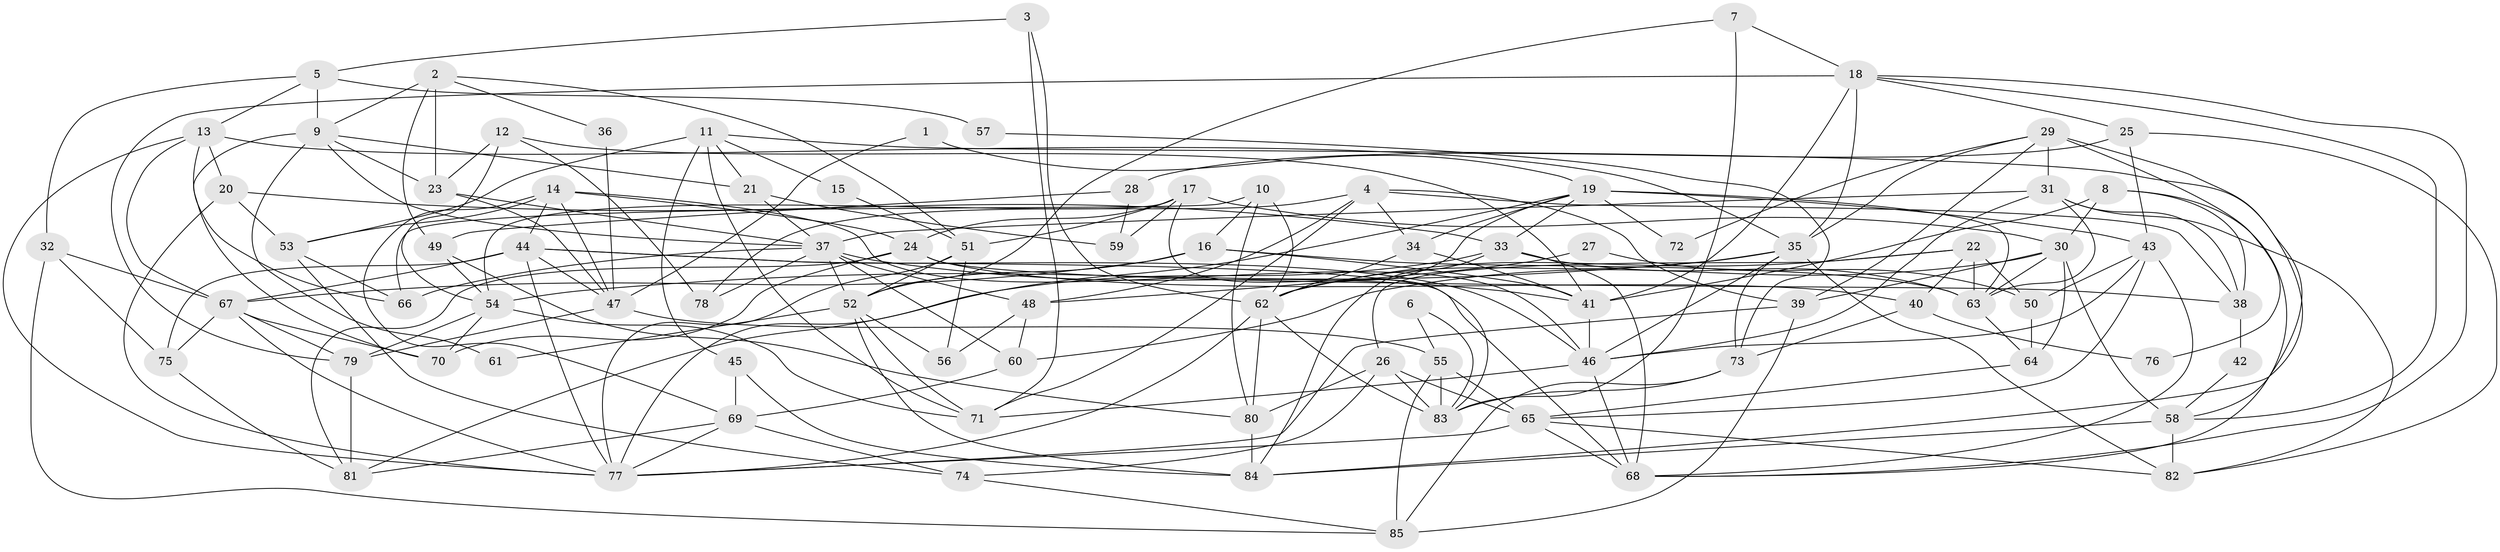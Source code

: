 // original degree distribution, {2: 0.15, 3: 0.22142857142857142, 5: 0.17857142857142858, 4: 0.3142857142857143, 6: 0.07857142857142857, 7: 0.04285714285714286, 8: 0.014285714285714285}
// Generated by graph-tools (version 1.1) at 2025/37/03/04/25 23:37:02]
// undirected, 85 vertices, 215 edges
graph export_dot {
  node [color=gray90,style=filled];
  1;
  2;
  3;
  4;
  5;
  6;
  7;
  8;
  9;
  10;
  11;
  12;
  13;
  14;
  15;
  16;
  17;
  18;
  19;
  20;
  21;
  22;
  23;
  24;
  25;
  26;
  27;
  28;
  29;
  30;
  31;
  32;
  33;
  34;
  35;
  36;
  37;
  38;
  39;
  40;
  41;
  42;
  43;
  44;
  45;
  46;
  47;
  48;
  49;
  50;
  51;
  52;
  53;
  54;
  55;
  56;
  57;
  58;
  59;
  60;
  61;
  62;
  63;
  64;
  65;
  66;
  67;
  68;
  69;
  70;
  71;
  72;
  73;
  74;
  75;
  76;
  77;
  78;
  79;
  80;
  81;
  82;
  83;
  84;
  85;
  1 -- 19 [weight=1.0];
  1 -- 47 [weight=1.0];
  2 -- 9 [weight=1.0];
  2 -- 23 [weight=1.0];
  2 -- 36 [weight=1.0];
  2 -- 49 [weight=1.0];
  2 -- 51 [weight=1.0];
  3 -- 5 [weight=1.0];
  3 -- 62 [weight=1.0];
  3 -- 71 [weight=1.0];
  4 -- 34 [weight=1.0];
  4 -- 38 [weight=1.0];
  4 -- 39 [weight=1.0];
  4 -- 48 [weight=1.0];
  4 -- 71 [weight=1.0];
  4 -- 78 [weight=1.0];
  5 -- 9 [weight=1.0];
  5 -- 13 [weight=1.0];
  5 -- 32 [weight=1.0];
  5 -- 57 [weight=1.0];
  6 -- 55 [weight=1.0];
  6 -- 83 [weight=1.0];
  7 -- 18 [weight=1.0];
  7 -- 52 [weight=1.0];
  7 -- 83 [weight=1.0];
  8 -- 30 [weight=1.0];
  8 -- 38 [weight=1.0];
  8 -- 41 [weight=1.0];
  8 -- 68 [weight=1.0];
  9 -- 21 [weight=1.0];
  9 -- 23 [weight=1.0];
  9 -- 37 [weight=1.0];
  9 -- 61 [weight=1.0];
  9 -- 70 [weight=1.0];
  10 -- 16 [weight=1.0];
  10 -- 62 [weight=1.0];
  10 -- 66 [weight=1.0];
  10 -- 80 [weight=1.0];
  11 -- 15 [weight=1.0];
  11 -- 21 [weight=1.0];
  11 -- 45 [weight=1.0];
  11 -- 53 [weight=2.0];
  11 -- 58 [weight=1.0];
  11 -- 71 [weight=1.0];
  12 -- 23 [weight=1.0];
  12 -- 41 [weight=1.0];
  12 -- 54 [weight=1.0];
  12 -- 78 [weight=1.0];
  13 -- 20 [weight=1.0];
  13 -- 35 [weight=1.0];
  13 -- 66 [weight=1.0];
  13 -- 67 [weight=1.0];
  13 -- 77 [weight=1.0];
  14 -- 24 [weight=1.0];
  14 -- 44 [weight=1.0];
  14 -- 46 [weight=1.0];
  14 -- 47 [weight=1.0];
  14 -- 53 [weight=1.0];
  14 -- 69 [weight=1.0];
  15 -- 51 [weight=1.0];
  16 -- 41 [weight=1.0];
  16 -- 52 [weight=1.0];
  16 -- 63 [weight=1.0];
  16 -- 67 [weight=1.0];
  17 -- 24 [weight=1.0];
  17 -- 30 [weight=1.0];
  17 -- 51 [weight=1.0];
  17 -- 54 [weight=1.0];
  17 -- 59 [weight=1.0];
  17 -- 83 [weight=1.0];
  18 -- 25 [weight=1.0];
  18 -- 35 [weight=1.0];
  18 -- 41 [weight=1.0];
  18 -- 58 [weight=1.0];
  18 -- 68 [weight=1.0];
  18 -- 79 [weight=1.0];
  19 -- 33 [weight=1.0];
  19 -- 34 [weight=1.0];
  19 -- 43 [weight=1.0];
  19 -- 62 [weight=1.0];
  19 -- 63 [weight=1.0];
  19 -- 72 [weight=1.0];
  19 -- 77 [weight=1.0];
  20 -- 33 [weight=1.0];
  20 -- 53 [weight=1.0];
  20 -- 77 [weight=1.0];
  21 -- 37 [weight=1.0];
  21 -- 59 [weight=1.0];
  22 -- 26 [weight=1.0];
  22 -- 40 [weight=1.0];
  22 -- 50 [weight=1.0];
  22 -- 62 [weight=1.0];
  22 -- 63 [weight=2.0];
  23 -- 37 [weight=1.0];
  23 -- 47 [weight=1.0];
  24 -- 38 [weight=2.0];
  24 -- 40 [weight=1.0];
  24 -- 70 [weight=2.0];
  24 -- 81 [weight=1.0];
  25 -- 28 [weight=1.0];
  25 -- 43 [weight=1.0];
  25 -- 82 [weight=1.0];
  26 -- 65 [weight=1.0];
  26 -- 74 [weight=1.0];
  26 -- 80 [weight=1.0];
  26 -- 83 [weight=2.0];
  27 -- 48 [weight=1.0];
  27 -- 50 [weight=1.0];
  28 -- 49 [weight=1.0];
  28 -- 59 [weight=1.0];
  29 -- 31 [weight=1.0];
  29 -- 35 [weight=1.0];
  29 -- 39 [weight=1.0];
  29 -- 72 [weight=1.0];
  29 -- 76 [weight=2.0];
  29 -- 84 [weight=1.0];
  30 -- 39 [weight=1.0];
  30 -- 58 [weight=2.0];
  30 -- 60 [weight=1.0];
  30 -- 63 [weight=1.0];
  30 -- 64 [weight=1.0];
  31 -- 37 [weight=1.0];
  31 -- 38 [weight=1.0];
  31 -- 46 [weight=1.0];
  31 -- 63 [weight=1.0];
  31 -- 82 [weight=1.0];
  32 -- 67 [weight=1.0];
  32 -- 75 [weight=1.0];
  32 -- 85 [weight=1.0];
  33 -- 63 [weight=1.0];
  33 -- 68 [weight=1.0];
  33 -- 81 [weight=1.0];
  33 -- 84 [weight=1.0];
  34 -- 41 [weight=1.0];
  34 -- 62 [weight=1.0];
  35 -- 46 [weight=1.0];
  35 -- 54 [weight=1.0];
  35 -- 62 [weight=1.0];
  35 -- 73 [weight=1.0];
  35 -- 82 [weight=1.0];
  36 -- 47 [weight=1.0];
  37 -- 41 [weight=1.0];
  37 -- 48 [weight=1.0];
  37 -- 52 [weight=1.0];
  37 -- 60 [weight=1.0];
  37 -- 66 [weight=1.0];
  37 -- 78 [weight=1.0];
  38 -- 42 [weight=1.0];
  39 -- 77 [weight=1.0];
  39 -- 85 [weight=1.0];
  40 -- 73 [weight=1.0];
  40 -- 76 [weight=1.0];
  41 -- 46 [weight=1.0];
  42 -- 58 [weight=1.0];
  43 -- 46 [weight=1.0];
  43 -- 50 [weight=1.0];
  43 -- 65 [weight=1.0];
  43 -- 68 [weight=1.0];
  44 -- 46 [weight=1.0];
  44 -- 47 [weight=1.0];
  44 -- 67 [weight=1.0];
  44 -- 68 [weight=1.0];
  44 -- 75 [weight=1.0];
  44 -- 77 [weight=1.0];
  45 -- 69 [weight=2.0];
  45 -- 84 [weight=1.0];
  46 -- 68 [weight=1.0];
  46 -- 71 [weight=1.0];
  47 -- 55 [weight=1.0];
  47 -- 79 [weight=1.0];
  48 -- 56 [weight=1.0];
  48 -- 60 [weight=1.0];
  49 -- 54 [weight=1.0];
  49 -- 80 [weight=1.0];
  50 -- 64 [weight=1.0];
  51 -- 52 [weight=1.0];
  51 -- 56 [weight=1.0];
  51 -- 77 [weight=1.0];
  52 -- 56 [weight=1.0];
  52 -- 61 [weight=1.0];
  52 -- 71 [weight=1.0];
  52 -- 84 [weight=1.0];
  53 -- 66 [weight=1.0];
  53 -- 74 [weight=1.0];
  54 -- 70 [weight=1.0];
  54 -- 71 [weight=1.0];
  54 -- 79 [weight=1.0];
  55 -- 65 [weight=1.0];
  55 -- 83 [weight=1.0];
  55 -- 85 [weight=1.0];
  57 -- 73 [weight=1.0];
  58 -- 82 [weight=1.0];
  58 -- 84 [weight=1.0];
  60 -- 69 [weight=1.0];
  62 -- 77 [weight=1.0];
  62 -- 80 [weight=1.0];
  62 -- 83 [weight=1.0];
  63 -- 64 [weight=1.0];
  64 -- 65 [weight=1.0];
  65 -- 68 [weight=1.0];
  65 -- 77 [weight=1.0];
  65 -- 82 [weight=1.0];
  67 -- 70 [weight=1.0];
  67 -- 75 [weight=1.0];
  67 -- 77 [weight=1.0];
  67 -- 79 [weight=1.0];
  69 -- 74 [weight=1.0];
  69 -- 77 [weight=1.0];
  69 -- 81 [weight=1.0];
  73 -- 83 [weight=1.0];
  73 -- 85 [weight=1.0];
  74 -- 85 [weight=1.0];
  75 -- 81 [weight=1.0];
  79 -- 81 [weight=1.0];
  80 -- 84 [weight=2.0];
}

